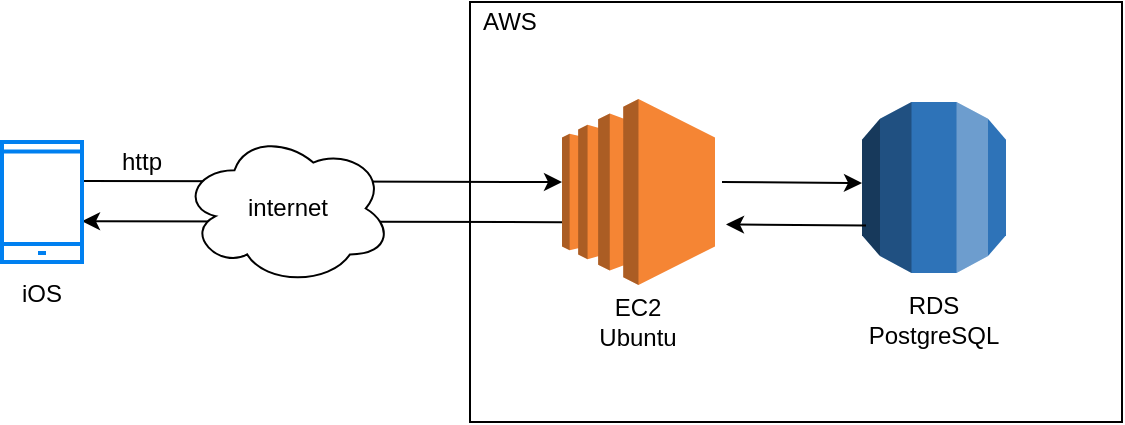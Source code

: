 <mxfile version="13.9.9" type="device"><diagram id="U7MfvkmEjv2lVeimSdU0" name="Page-1"><mxGraphModel dx="788" dy="500" grid="1" gridSize="10" guides="1" tooltips="1" connect="1" arrows="1" fold="1" page="1" pageScale="1" pageWidth="827" pageHeight="1169" math="0" shadow="0"><root><mxCell id="0"/><mxCell id="1" parent="0"/><mxCell id="ZBqztN0X4sktdrp-2lJf-3" value="" style="rounded=0;whiteSpace=wrap;html=1;fontStyle=1" parent="1" vertex="1"><mxGeometry x="294" y="70" width="326" height="210" as="geometry"/></mxCell><mxCell id="O9Wiyh2k0XIRj9QJvvZJ-3" value="" style="endArrow=classic;html=1;" edge="1" parent="1"><mxGeometry width="50" height="50" relative="1" as="geometry"><mxPoint x="100" y="159.5" as="sourcePoint"/><mxPoint x="340" y="160" as="targetPoint"/></mxGeometry></mxCell><mxCell id="O9Wiyh2k0XIRj9QJvvZJ-4" value="" style="endArrow=classic;html=1;" edge="1" parent="1"><mxGeometry width="50" height="50" relative="1" as="geometry"><mxPoint x="340" y="180.08" as="sourcePoint"/><mxPoint x="100" y="179.58" as="targetPoint"/></mxGeometry></mxCell><mxCell id="ZBqztN0X4sktdrp-2lJf-9" value="" style="ellipse;shape=cloud;whiteSpace=wrap;html=1;" parent="1" vertex="1"><mxGeometry x="150" y="135" width="105" height="76.5" as="geometry"/></mxCell><mxCell id="ZBqztN0X4sktdrp-2lJf-1" value="" style="html=1;verticalLabelPosition=bottom;align=center;labelBackgroundColor=#ffffff;verticalAlign=top;strokeWidth=2;strokeColor=#0080F0;shadow=0;dashed=0;shape=mxgraph.ios7.icons.smartphone;" parent="1" vertex="1"><mxGeometry x="60" y="140" width="40" height="60" as="geometry"/></mxCell><mxCell id="ZBqztN0X4sktdrp-2lJf-2" value="" style="outlineConnect=0;dashed=0;verticalLabelPosition=bottom;verticalAlign=top;align=center;html=1;shape=mxgraph.aws3.ec2;fillColor=#F58534;gradientColor=none;" parent="1" vertex="1"><mxGeometry x="340" y="118.5" width="76.5" height="93" as="geometry"/></mxCell><mxCell id="ZBqztN0X4sktdrp-2lJf-4" value="AWS" style="text;html=1;strokeColor=none;fillColor=none;align=center;verticalAlign=middle;whiteSpace=wrap;rounded=0;" parent="1" vertex="1"><mxGeometry x="294" y="70" width="40" height="20" as="geometry"/></mxCell><mxCell id="ZBqztN0X4sktdrp-2lJf-5" value="EC2&lt;br&gt;Ubuntu" style="text;html=1;strokeColor=none;fillColor=none;align=center;verticalAlign=middle;whiteSpace=wrap;rounded=0;" parent="1" vertex="1"><mxGeometry x="358.25" y="219.5" width="40" height="20" as="geometry"/></mxCell><mxCell id="ZBqztN0X4sktdrp-2lJf-8" value="iOS" style="text;html=1;strokeColor=none;fillColor=none;align=center;verticalAlign=middle;whiteSpace=wrap;rounded=0;" parent="1" vertex="1"><mxGeometry x="60" y="205.5" width="40" height="20" as="geometry"/></mxCell><mxCell id="ZBqztN0X4sktdrp-2lJf-10" value="internet" style="text;html=1;strokeColor=none;fillColor=none;align=center;verticalAlign=middle;whiteSpace=wrap;rounded=0;" parent="1" vertex="1"><mxGeometry x="182.5" y="163.25" width="40" height="20" as="geometry"/></mxCell><mxCell id="ZBqztN0X4sktdrp-2lJf-11" value="http" style="text;html=1;strokeColor=none;fillColor=none;align=center;verticalAlign=middle;whiteSpace=wrap;rounded=0;" parent="1" vertex="1"><mxGeometry x="110" y="140" width="40" height="20" as="geometry"/></mxCell><mxCell id="ZBqztN0X4sktdrp-2lJf-13" value="" style="outlineConnect=0;dashed=0;verticalLabelPosition=bottom;verticalAlign=top;align=center;html=1;shape=mxgraph.aws3.rds;fillColor=#2E73B8;gradientColor=none;" parent="1" vertex="1"><mxGeometry x="490" y="120" width="72" height="85.5" as="geometry"/></mxCell><mxCell id="ZBqztN0X4sktdrp-2lJf-14" value="RDS&lt;br&gt;PostgreSQL" style="text;html=1;strokeColor=none;fillColor=none;align=center;verticalAlign=middle;whiteSpace=wrap;rounded=0;" parent="1" vertex="1"><mxGeometry x="506" y="218" width="40" height="21.5" as="geometry"/></mxCell><mxCell id="O9Wiyh2k0XIRj9QJvvZJ-5" value="" style="endArrow=classic;html=1;" edge="1" parent="1"><mxGeometry width="50" height="50" relative="1" as="geometry"><mxPoint x="420" y="160" as="sourcePoint"/><mxPoint x="490" y="160.5" as="targetPoint"/></mxGeometry></mxCell><mxCell id="O9Wiyh2k0XIRj9QJvvZJ-6" value="" style="endArrow=classic;html=1;" edge="1" parent="1"><mxGeometry width="50" height="50" relative="1" as="geometry"><mxPoint x="492" y="181.75" as="sourcePoint"/><mxPoint x="422" y="181.25" as="targetPoint"/></mxGeometry></mxCell></root></mxGraphModel></diagram></mxfile>